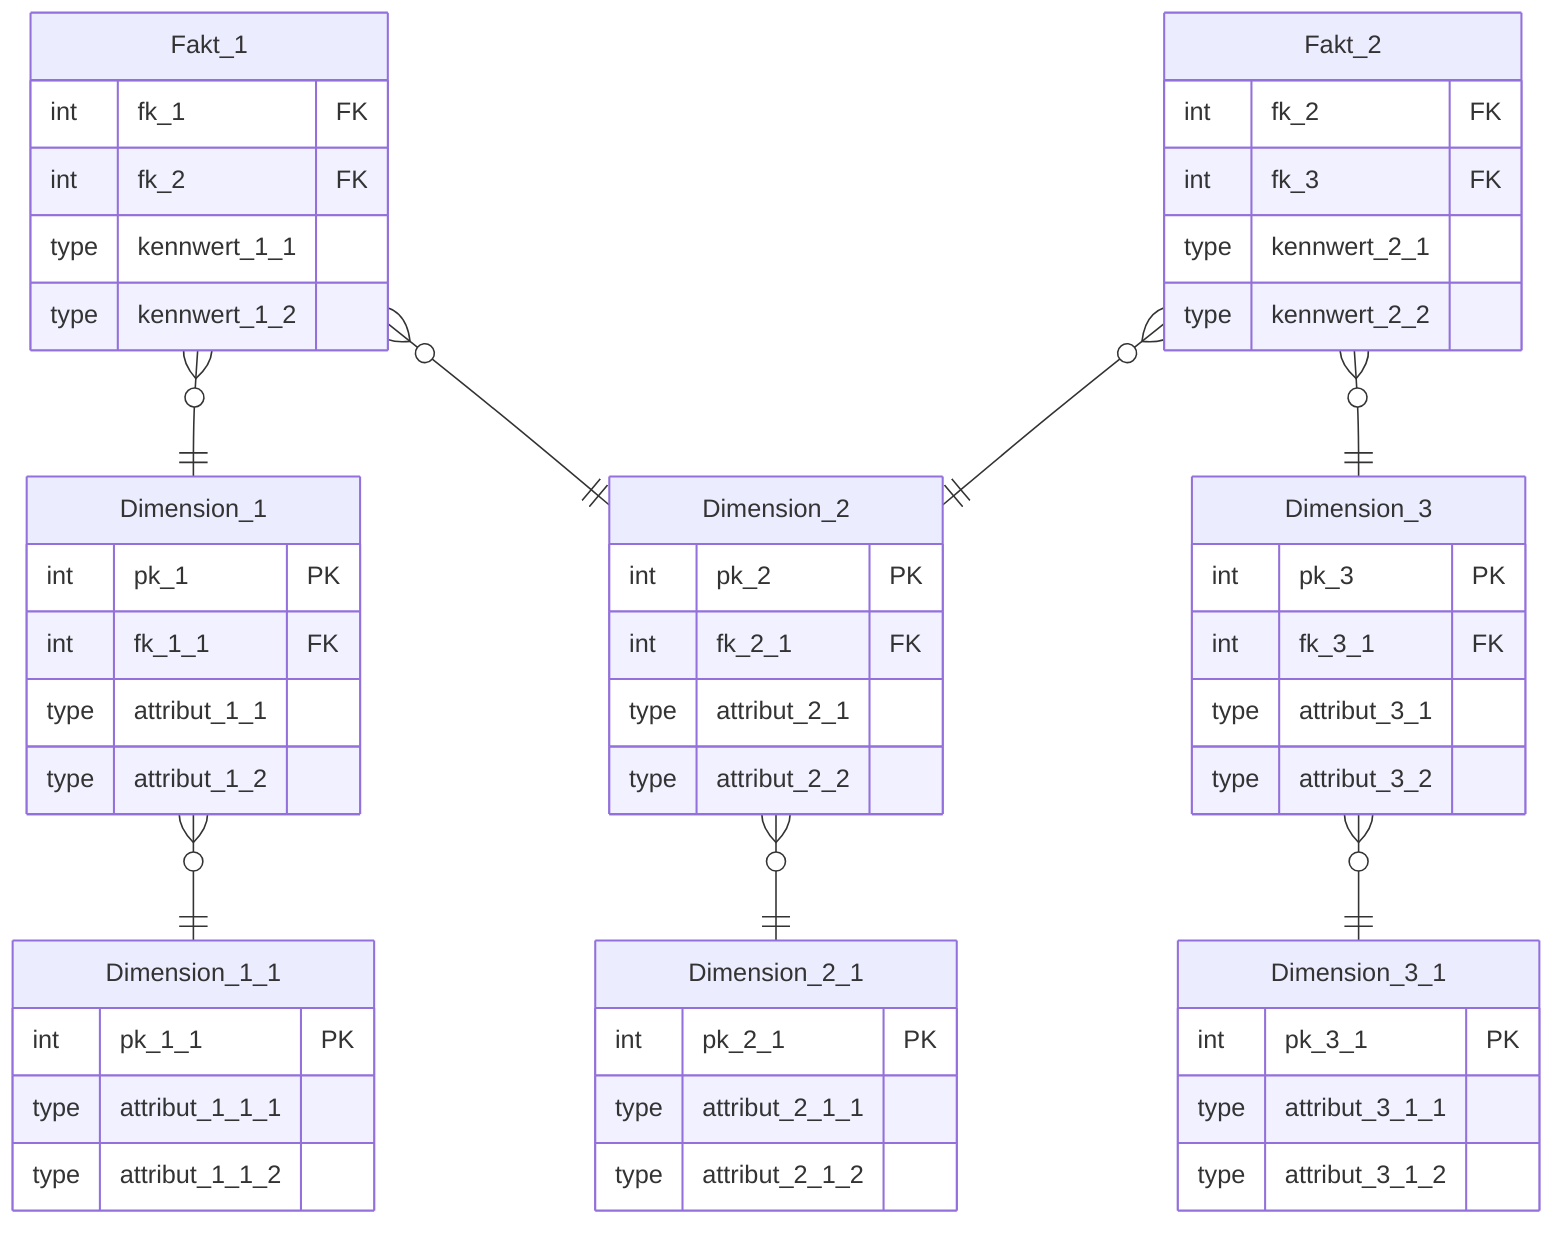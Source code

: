 erDiagram

    Fakt_1 {
        int fk_1 FK
        int fk_2 FK
        type kennwert_1_1
        type kennwert_1_2
    }

    Fakt_2 {
        int fk_2 FK
        int fk_3 FK
        type kennwert_2_1
        type kennwert_2_2
    }

    Dimension_1 {
        int pk_1 PK
        int fk_1_1 FK
        type attribut_1_1
        type attribut_1_2
    }

    Dimension_2 {
        int pk_2 PK
        int fk_2_1 FK
        type attribut_2_1
        type attribut_2_2
    }

    Dimension_3 {
        int pk_3 PK
        int fk_3_1 FK
        type attribut_3_1
        type attribut_3_2
    }

    Dimension_1_1 {
        int pk_1_1 PK
        type attribut_1_1_1
        type attribut_1_1_2
    }

    Dimension_2_1 {
        int pk_2_1 PK
        type attribut_2_1_1
        type attribut_2_1_2
    }

    Dimension_3_1 {
        int pk_3_1 PK
        type attribut_3_1_1
        type attribut_3_1_2
    }

    Fakt_1 }o--|| Dimension_1: " "
    Fakt_1 }o--|| Dimension_2: " "

    Fakt_2 }o--|| Dimension_2: " "
    Fakt_2 }o--|| Dimension_3: " "

    Dimension_1 }o--|| Dimension_1_1: " "

    Dimension_2 }o--|| Dimension_2_1: " "

    Dimension_3 }o--|| Dimension_3_1: " "